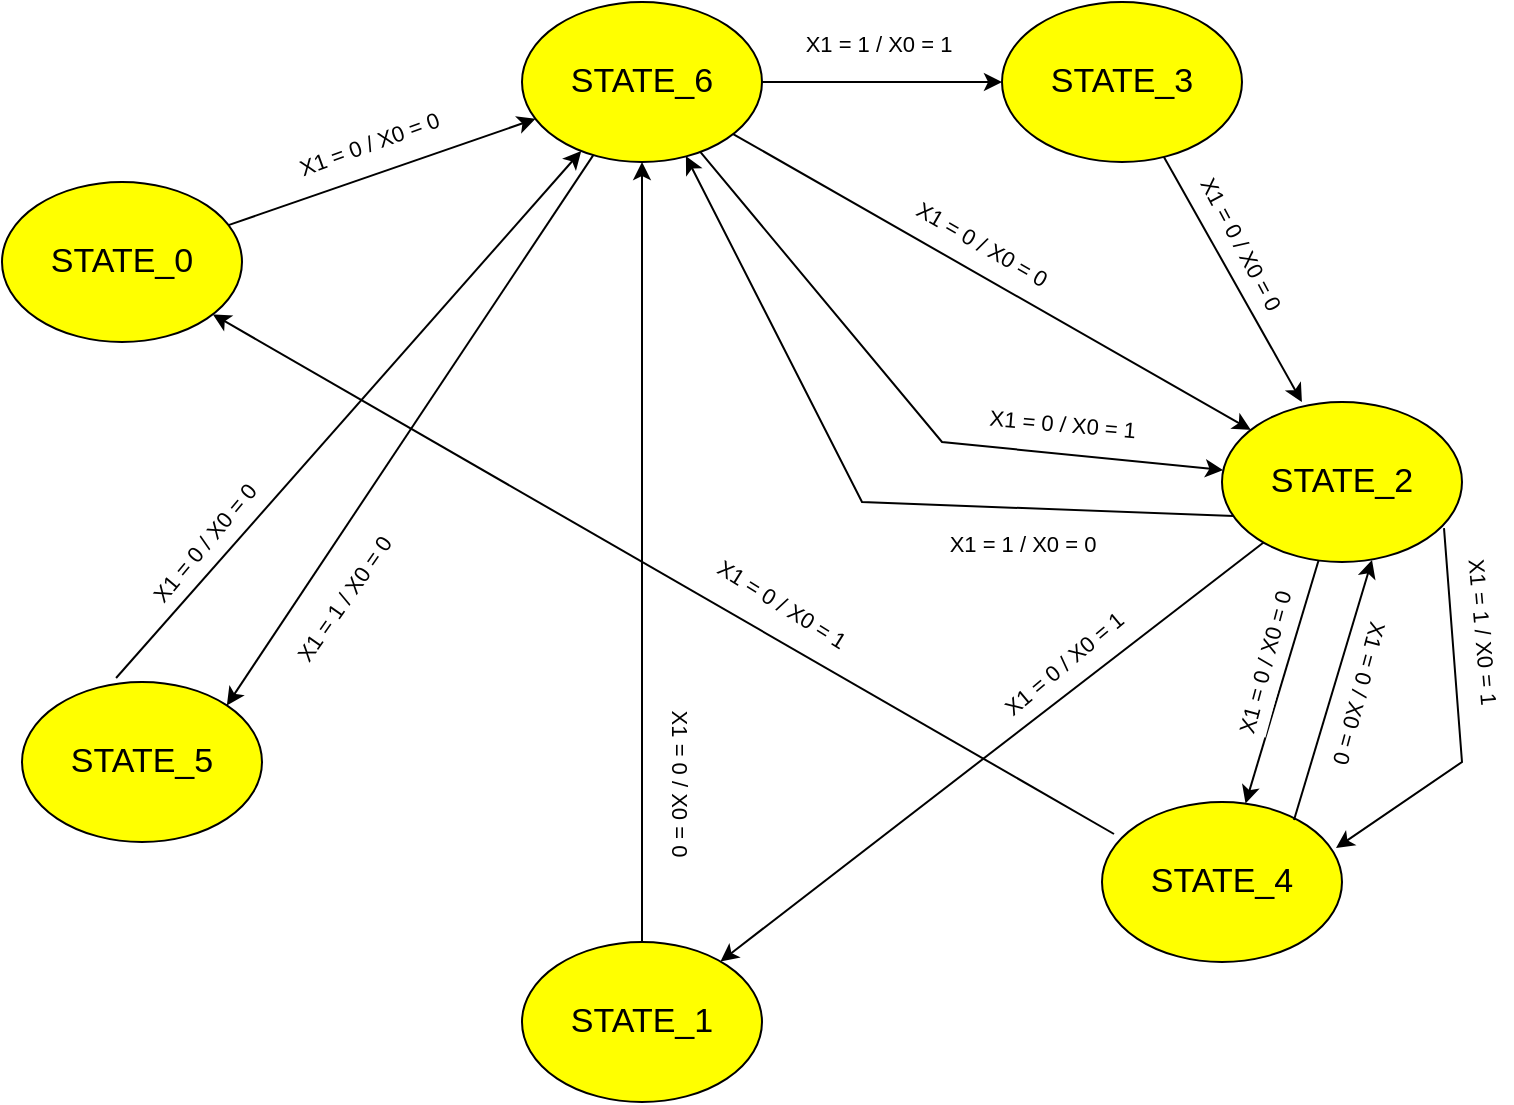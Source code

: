 <mxfile version="16.1.2" type="github">
  <diagram id="0D4NJpwZdEH8aAv-v3cR" name="Page-1">
    <mxGraphModel dx="1422" dy="762" grid="1" gridSize="10" guides="1" tooltips="1" connect="1" arrows="1" fold="1" page="1" pageScale="1" pageWidth="827" pageHeight="1169" math="0" shadow="0">
      <root>
        <mxCell id="0" />
        <mxCell id="1" parent="0" />
        <mxCell id="gHVcHHd8M71E_XIBqszA-6" value="STATE_1" style="ellipse;whiteSpace=wrap;html=1;fontSize=17;fillColor=#FFFF00;" vertex="1" parent="1">
          <mxGeometry x="310" y="530" width="120" height="80" as="geometry" />
        </mxCell>
        <mxCell id="gHVcHHd8M71E_XIBqszA-7" value="STATE_2" style="ellipse;whiteSpace=wrap;html=1;fontSize=17;fillColor=#FFFF00;" vertex="1" parent="1">
          <mxGeometry x="660" y="260" width="120" height="80" as="geometry" />
        </mxCell>
        <mxCell id="gHVcHHd8M71E_XIBqszA-9" value="STATE_0" style="ellipse;whiteSpace=wrap;html=1;fontSize=17;fillColor=#FFFF00;" vertex="1" parent="1">
          <mxGeometry x="50" y="150" width="120" height="80" as="geometry" />
        </mxCell>
        <mxCell id="gHVcHHd8M71E_XIBqszA-10" value="STATE_3" style="ellipse;whiteSpace=wrap;html=1;fontSize=17;fillColor=#FFFF00;" vertex="1" parent="1">
          <mxGeometry x="550" y="60" width="120" height="80" as="geometry" />
        </mxCell>
        <mxCell id="gHVcHHd8M71E_XIBqszA-11" value="STATE_4" style="ellipse;whiteSpace=wrap;html=1;fontSize=17;fillColor=#FFFF00;" vertex="1" parent="1">
          <mxGeometry x="600" y="460" width="120" height="80" as="geometry" />
        </mxCell>
        <mxCell id="gHVcHHd8M71E_XIBqszA-12" value="STATE_5" style="ellipse;whiteSpace=wrap;html=1;fontSize=17;fillColor=#FFFF00;" vertex="1" parent="1">
          <mxGeometry x="60" y="400" width="120" height="80" as="geometry" />
        </mxCell>
        <mxCell id="gHVcHHd8M71E_XIBqszA-13" value="STATE_6" style="ellipse;whiteSpace=wrap;html=1;fontSize=17;fillColor=#FFFF00;" vertex="1" parent="1">
          <mxGeometry x="310" y="60" width="120" height="80" as="geometry" />
        </mxCell>
        <mxCell id="gHVcHHd8M71E_XIBqszA-14" value="" style="endArrow=classic;html=1;rounded=0;fontSize=17;" edge="1" parent="1" source="gHVcHHd8M71E_XIBqszA-9" target="gHVcHHd8M71E_XIBqszA-13">
          <mxGeometry width="50" height="50" relative="1" as="geometry">
            <mxPoint x="410" y="420" as="sourcePoint" />
            <mxPoint x="460" y="370" as="targetPoint" />
          </mxGeometry>
        </mxCell>
        <mxCell id="gHVcHHd8M71E_XIBqszA-33" value="&lt;font style=&quot;font-size: 11px&quot;&gt;X1 = 0 / X0 = 0&lt;/font&gt;" style="edgeLabel;html=1;align=center;verticalAlign=middle;resizable=0;points=[];fontSize=17;rotation=-50;" vertex="1" connectable="0" parent="gHVcHHd8M71E_XIBqszA-14">
          <mxGeometry x="0.12" y="-2" relative="1" as="geometry">
            <mxPoint x="-100" y="186" as="offset" />
          </mxGeometry>
        </mxCell>
        <mxCell id="gHVcHHd8M71E_XIBqszA-15" value="" style="endArrow=classic;html=1;rounded=0;fontSize=17;" edge="1" parent="1" source="gHVcHHd8M71E_XIBqszA-13" target="gHVcHHd8M71E_XIBqszA-7">
          <mxGeometry width="50" height="50" relative="1" as="geometry">
            <mxPoint x="410" y="420" as="sourcePoint" />
            <mxPoint x="460" y="370" as="targetPoint" />
          </mxGeometry>
        </mxCell>
        <mxCell id="gHVcHHd8M71E_XIBqszA-17" value="" style="endArrow=classic;html=1;rounded=0;fontSize=17;" edge="1" parent="1" source="gHVcHHd8M71E_XIBqszA-7" target="gHVcHHd8M71E_XIBqszA-11">
          <mxGeometry width="50" height="50" relative="1" as="geometry">
            <mxPoint x="410" y="420" as="sourcePoint" />
            <mxPoint x="460" y="370" as="targetPoint" />
          </mxGeometry>
        </mxCell>
        <mxCell id="gHVcHHd8M71E_XIBqszA-18" value="" style="endArrow=classic;html=1;rounded=0;fontSize=17;entryX=0.625;entryY=0.988;entryDx=0;entryDy=0;entryPerimeter=0;exitX=0.8;exitY=0.113;exitDx=0;exitDy=0;exitPerimeter=0;" edge="1" parent="1" source="gHVcHHd8M71E_XIBqszA-11" target="gHVcHHd8M71E_XIBqszA-7">
          <mxGeometry width="50" height="50" relative="1" as="geometry">
            <mxPoint x="410" y="420" as="sourcePoint" />
            <mxPoint x="740" y="330" as="targetPoint" />
            <Array as="points" />
          </mxGeometry>
        </mxCell>
        <mxCell id="gHVcHHd8M71E_XIBqszA-20" value="" style="endArrow=classic;html=1;rounded=0;fontSize=17;" edge="1" parent="1" source="gHVcHHd8M71E_XIBqszA-7" target="gHVcHHd8M71E_XIBqszA-6">
          <mxGeometry width="50" height="50" relative="1" as="geometry">
            <mxPoint x="410" y="420" as="sourcePoint" />
            <mxPoint x="460" y="370" as="targetPoint" />
          </mxGeometry>
        </mxCell>
        <mxCell id="gHVcHHd8M71E_XIBqszA-21" value="" style="endArrow=classic;html=1;rounded=0;fontSize=17;" edge="1" parent="1" source="gHVcHHd8M71E_XIBqszA-6" target="gHVcHHd8M71E_XIBqszA-13">
          <mxGeometry width="50" height="50" relative="1" as="geometry">
            <mxPoint x="410" y="420" as="sourcePoint" />
            <mxPoint x="460" y="370" as="targetPoint" />
          </mxGeometry>
        </mxCell>
        <mxCell id="gHVcHHd8M71E_XIBqszA-22" value="" style="endArrow=classic;html=1;rounded=0;fontSize=17;" edge="1" parent="1" source="gHVcHHd8M71E_XIBqszA-13" target="gHVcHHd8M71E_XIBqszA-7">
          <mxGeometry width="50" height="50" relative="1" as="geometry">
            <mxPoint x="410" y="420" as="sourcePoint" />
            <mxPoint x="480" y="340" as="targetPoint" />
            <Array as="points">
              <mxPoint x="520" y="280" />
            </Array>
          </mxGeometry>
        </mxCell>
        <mxCell id="gHVcHHd8M71E_XIBqszA-23" value="" style="endArrow=classic;html=1;rounded=0;fontSize=17;entryX=0.683;entryY=0.963;entryDx=0;entryDy=0;entryPerimeter=0;exitX=0.05;exitY=0.713;exitDx=0;exitDy=0;exitPerimeter=0;" edge="1" parent="1" source="gHVcHHd8M71E_XIBqszA-7" target="gHVcHHd8M71E_XIBqszA-13">
          <mxGeometry width="50" height="50" relative="1" as="geometry">
            <mxPoint x="410" y="420" as="sourcePoint" />
            <mxPoint x="450" y="330" as="targetPoint" />
            <Array as="points">
              <mxPoint x="480" y="310" />
            </Array>
          </mxGeometry>
        </mxCell>
        <mxCell id="gHVcHHd8M71E_XIBqszA-27" value="" style="endArrow=classic;html=1;rounded=0;fontSize=17;entryX=1;entryY=0;entryDx=0;entryDy=0;" edge="1" parent="1" source="gHVcHHd8M71E_XIBqszA-13" target="gHVcHHd8M71E_XIBqszA-12">
          <mxGeometry width="50" height="50" relative="1" as="geometry">
            <mxPoint x="410" y="420" as="sourcePoint" />
            <mxPoint x="460" y="370" as="targetPoint" />
          </mxGeometry>
        </mxCell>
        <mxCell id="gHVcHHd8M71E_XIBqszA-28" value="" style="endArrow=classic;html=1;rounded=0;fontSize=17;exitX=0.392;exitY=-0.025;exitDx=0;exitDy=0;exitPerimeter=0;" edge="1" parent="1" source="gHVcHHd8M71E_XIBqszA-12" target="gHVcHHd8M71E_XIBqszA-13">
          <mxGeometry width="50" height="50" relative="1" as="geometry">
            <mxPoint x="410" y="420" as="sourcePoint" />
            <mxPoint x="460" y="370" as="targetPoint" />
          </mxGeometry>
        </mxCell>
        <mxCell id="gHVcHHd8M71E_XIBqszA-29" value="" style="endArrow=classic;html=1;rounded=0;fontSize=17;exitX=1;exitY=0.5;exitDx=0;exitDy=0;entryX=0;entryY=0.5;entryDx=0;entryDy=0;" edge="1" parent="1" source="gHVcHHd8M71E_XIBqszA-13" target="gHVcHHd8M71E_XIBqszA-10">
          <mxGeometry width="50" height="50" relative="1" as="geometry">
            <mxPoint x="410" y="420" as="sourcePoint" />
            <mxPoint x="460" y="370" as="targetPoint" />
          </mxGeometry>
        </mxCell>
        <mxCell id="gHVcHHd8M71E_XIBqszA-30" value="" style="endArrow=classic;html=1;rounded=0;fontSize=17;entryX=0.333;entryY=0;entryDx=0;entryDy=0;entryPerimeter=0;" edge="1" parent="1" source="gHVcHHd8M71E_XIBqszA-10" target="gHVcHHd8M71E_XIBqszA-7">
          <mxGeometry width="50" height="50" relative="1" as="geometry">
            <mxPoint x="410" y="420" as="sourcePoint" />
            <mxPoint x="460" y="370" as="targetPoint" />
          </mxGeometry>
        </mxCell>
        <mxCell id="gHVcHHd8M71E_XIBqszA-31" value="" style="endArrow=classic;html=1;rounded=0;fontSize=17;exitX=0.925;exitY=0.788;exitDx=0;exitDy=0;exitPerimeter=0;entryX=0.975;entryY=0.288;entryDx=0;entryDy=0;entryPerimeter=0;" edge="1" parent="1" source="gHVcHHd8M71E_XIBqszA-7" target="gHVcHHd8M71E_XIBqszA-11">
          <mxGeometry width="50" height="50" relative="1" as="geometry">
            <mxPoint x="410" y="420" as="sourcePoint" />
            <mxPoint x="790" y="470" as="targetPoint" />
            <Array as="points">
              <mxPoint x="780" y="440" />
            </Array>
          </mxGeometry>
        </mxCell>
        <mxCell id="gHVcHHd8M71E_XIBqszA-32" value="" style="endArrow=classic;html=1;rounded=0;fontSize=17;exitX=0.05;exitY=0.2;exitDx=0;exitDy=0;exitPerimeter=0;" edge="1" parent="1" source="gHVcHHd8M71E_XIBqszA-11" target="gHVcHHd8M71E_XIBqszA-9">
          <mxGeometry width="50" height="50" relative="1" as="geometry">
            <mxPoint x="410" y="420" as="sourcePoint" />
            <mxPoint x="460" y="370" as="targetPoint" />
          </mxGeometry>
        </mxCell>
        <mxCell id="gHVcHHd8M71E_XIBqszA-36" value="&lt;font style=&quot;font-size: 11px&quot;&gt;X1 = 0 / X0 = 0&lt;/font&gt;" style="edgeLabel;html=1;align=center;verticalAlign=middle;resizable=0;points=[];fontSize=17;rotation=30;" vertex="1" connectable="0" parent="1">
          <mxGeometry x="540.004" y="180.003" as="geometry" />
        </mxCell>
        <mxCell id="gHVcHHd8M71E_XIBqszA-37" value="&lt;font style=&quot;font-size: 11px&quot;&gt;X1 = 0 / X0 = 0&lt;/font&gt;" style="edgeLabel;html=1;align=center;verticalAlign=middle;resizable=0;points=[];fontSize=17;rotation=-75;" vertex="1" connectable="0" parent="1">
          <mxGeometry x="680.004" y="390.003" as="geometry" />
        </mxCell>
        <mxCell id="gHVcHHd8M71E_XIBqszA-40" value="&lt;font style=&quot;font-size: 11px&quot;&gt;X1 = 0 / X0 = 0&lt;/font&gt;" style="edgeLabel;html=1;align=center;verticalAlign=middle;resizable=0;points=[];fontSize=17;rotation=105;" vertex="1" connectable="0" parent="1">
          <mxGeometry x="730.004" y="400.003" as="geometry">
            <mxPoint x="4.83" y="-1.294" as="offset" />
          </mxGeometry>
        </mxCell>
        <mxCell id="gHVcHHd8M71E_XIBqszA-41" value="&lt;font style=&quot;font-size: 11px&quot;&gt;X1 = 0 / X0 = 1&lt;/font&gt;" style="edgeLabel;html=1;align=center;verticalAlign=middle;resizable=0;points=[];fontSize=17;rotation=-40;" vertex="1" connectable="0" parent="1">
          <mxGeometry x="580.004" y="390.003" as="geometry" />
        </mxCell>
        <mxCell id="gHVcHHd8M71E_XIBqszA-43" value="&lt;font style=&quot;font-size: 11px&quot;&gt;X1 = 0 / X0 = 0&lt;/font&gt;" style="edgeLabel;html=1;align=center;verticalAlign=middle;resizable=0;points=[];fontSize=17;rotation=90;" vertex="1" connectable="0" parent="1">
          <mxGeometry x="390.004" y="450.003" as="geometry" />
        </mxCell>
        <mxCell id="gHVcHHd8M71E_XIBqszA-44" value="&lt;font style=&quot;font-size: 11px&quot;&gt;X1 = 0 / X0 = 1&lt;/font&gt;" style="edgeLabel;html=1;align=center;verticalAlign=middle;resizable=0;points=[];fontSize=17;rotation=5;" vertex="1" connectable="0" parent="1">
          <mxGeometry x="580.004" y="270.003" as="geometry" />
        </mxCell>
        <mxCell id="gHVcHHd8M71E_XIBqszA-45" value="&lt;font style=&quot;font-size: 11px&quot;&gt;X1 = 1 / X0 = 0&lt;/font&gt;" style="edgeLabel;html=1;align=center;verticalAlign=middle;resizable=0;points=[];fontSize=17;rotation=0;" vertex="1" connectable="0" parent="1">
          <mxGeometry x="560.004" y="330.003" as="geometry" />
        </mxCell>
        <mxCell id="gHVcHHd8M71E_XIBqszA-47" value="&lt;font style=&quot;font-size: 11px&quot;&gt;X1 = 0 / X0 = 0&lt;/font&gt;" style="edgeLabel;html=1;align=center;verticalAlign=middle;resizable=0;points=[];fontSize=17;rotation=-20;" vertex="1" connectable="0" parent="1">
          <mxGeometry x="240.004" y="130.003" as="geometry">
            <mxPoint x="-6.578" y="-2.394" as="offset" />
          </mxGeometry>
        </mxCell>
        <mxCell id="gHVcHHd8M71E_XIBqszA-48" value="&lt;font style=&quot;font-size: 11px&quot;&gt;X1 = 1 / X0 = 0&lt;/font&gt;" style="edgeLabel;html=1;align=center;verticalAlign=middle;resizable=0;points=[];fontSize=17;rotation=-55;" vertex="1" connectable="0" parent="1">
          <mxGeometry x="220.004" y="360.003" as="geometry">
            <mxPoint x="1.532" y="-1.286" as="offset" />
          </mxGeometry>
        </mxCell>
        <mxCell id="gHVcHHd8M71E_XIBqszA-49" value="&lt;font style=&quot;font-size: 11px&quot;&gt;X1 = 1 / X0 = 1&lt;/font&gt;" style="edgeLabel;html=1;align=center;verticalAlign=middle;resizable=0;points=[];fontSize=17;rotation=0;" vertex="1" connectable="0" parent="1">
          <mxGeometry x="480.004" y="80.003" as="geometry">
            <mxPoint x="8" as="offset" />
          </mxGeometry>
        </mxCell>
        <mxCell id="gHVcHHd8M71E_XIBqszA-50" value="&lt;font style=&quot;font-size: 11px&quot;&gt;X1 = 0 / X0 = 0&lt;/font&gt;" style="edgeLabel;html=1;align=center;verticalAlign=middle;resizable=0;points=[];fontSize=17;rotation=62;" vertex="1" connectable="0" parent="1">
          <mxGeometry x="670.004" y="180.003" as="geometry" />
        </mxCell>
        <mxCell id="gHVcHHd8M71E_XIBqszA-52" value="&lt;font style=&quot;font-size: 11px&quot;&gt;X1 = 1&amp;nbsp;/ X0 = 1&lt;/font&gt;" style="edgeLabel;html=1;align=center;verticalAlign=middle;resizable=0;points=[];fontSize=17;rotation=85;" vertex="1" connectable="0" parent="1">
          <mxGeometry x="790.004" y="370.003" as="geometry">
            <mxPoint x="4.83" y="-1.294" as="offset" />
          </mxGeometry>
        </mxCell>
        <mxCell id="gHVcHHd8M71E_XIBqszA-53" value="&lt;font style=&quot;font-size: 11px&quot;&gt;X1 = 0 / X0 = 1&lt;/font&gt;" style="edgeLabel;html=1;align=center;verticalAlign=middle;resizable=0;points=[];fontSize=17;rotation=32;" vertex="1" connectable="0" parent="1">
          <mxGeometry x="440.004" y="360.003" as="geometry" />
        </mxCell>
      </root>
    </mxGraphModel>
  </diagram>
</mxfile>

